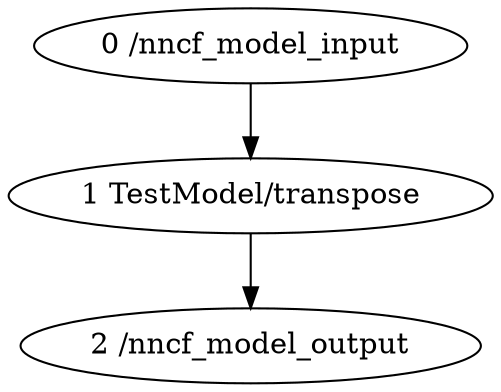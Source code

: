 strict digraph  {
"0 /nncf_model_input" [id=0, scope="", type=nncf_model_input];
"1 TestModel/transpose" [id=1, scope=TestModel, type=transpose];
"2 /nncf_model_output" [id=2, scope="", type=nncf_model_output];
"0 /nncf_model_input" -> "1 TestModel/transpose";
"1 TestModel/transpose" -> "2 /nncf_model_output";
}

